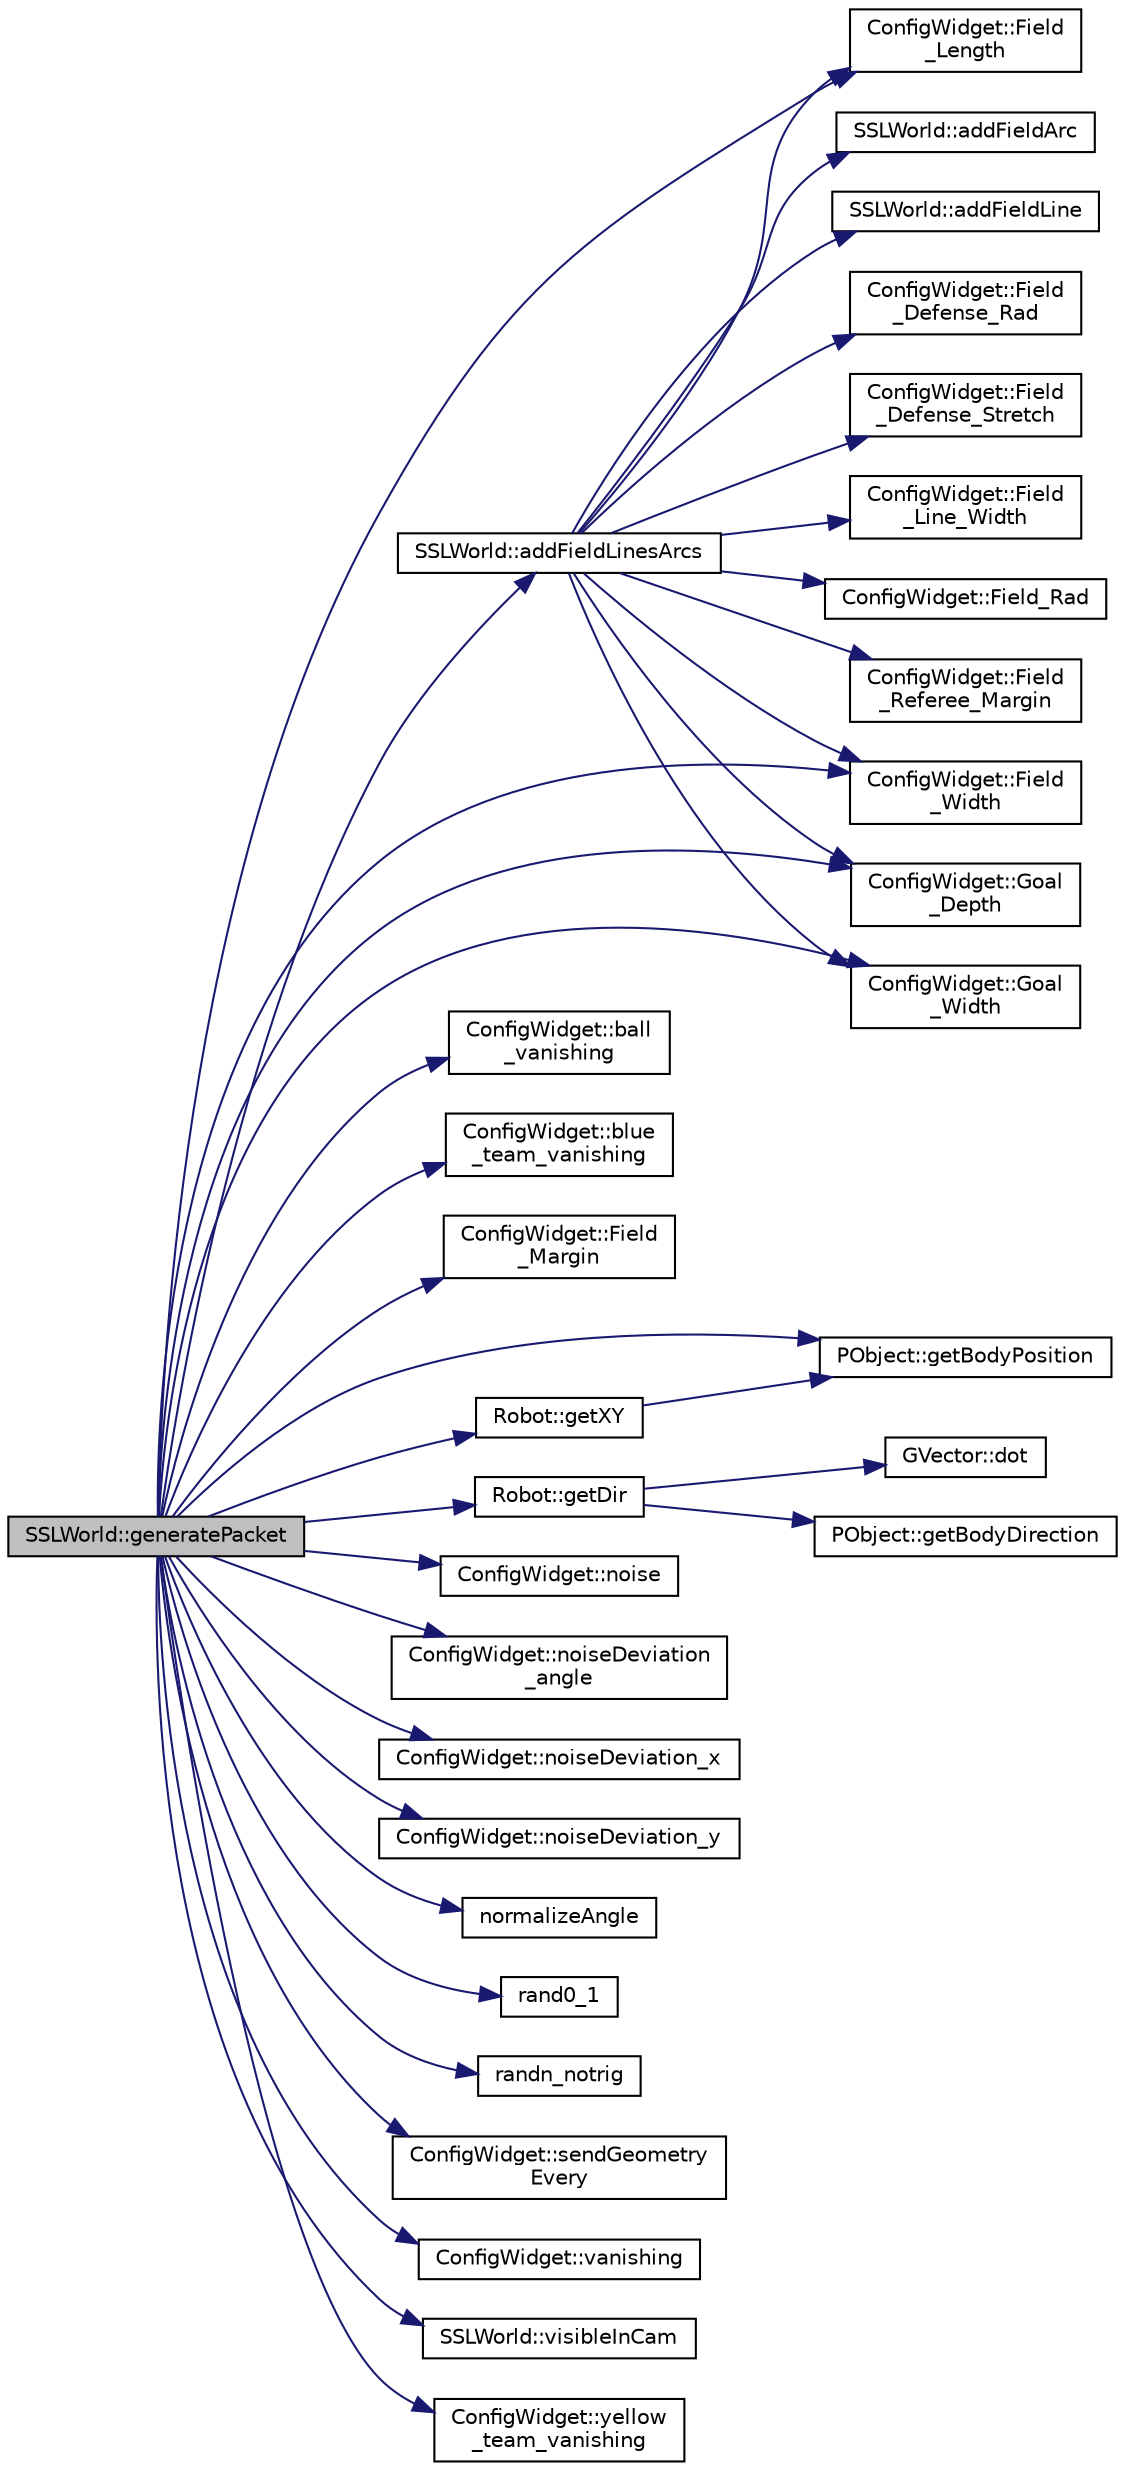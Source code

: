 digraph "SSLWorld::generatePacket"
{
 // INTERACTIVE_SVG=YES
  edge [fontname="Helvetica",fontsize="10",labelfontname="Helvetica",labelfontsize="10"];
  node [fontname="Helvetica",fontsize="10",shape=record];
  rankdir="LR";
  Node1 [label="SSLWorld::generatePacket",height=0.2,width=0.4,color="black", fillcolor="grey75", style="filled", fontcolor="black"];
  Node1 -> Node2 [color="midnightblue",fontsize="10",style="solid",fontname="Helvetica"];
  Node2 [label="SSLWorld::addFieldLinesArcs",height=0.2,width=0.4,color="black", fillcolor="white", style="filled",URL="$d9/d7f/class_s_s_l_world.html#ab63b1ae050461721a6ed16b9a61fc97d"];
  Node2 -> Node3 [color="midnightblue",fontsize="10",style="solid",fontname="Helvetica"];
  Node3 [label="SSLWorld::addFieldArc",height=0.2,width=0.4,color="black", fillcolor="white", style="filled",URL="$d9/d7f/class_s_s_l_world.html#a4aae6cd9fd9e800f2b63b879c453e329"];
  Node2 -> Node4 [color="midnightblue",fontsize="10",style="solid",fontname="Helvetica"];
  Node4 [label="SSLWorld::addFieldLine",height=0.2,width=0.4,color="black", fillcolor="white", style="filled",URL="$d9/d7f/class_s_s_l_world.html#add9b97ab6c978516beb43fa9a9beacb4"];
  Node2 -> Node5 [color="midnightblue",fontsize="10",style="solid",fontname="Helvetica"];
  Node5 [label="ConfigWidget::Field\l_Defense_Rad",height=0.2,width=0.4,color="black", fillcolor="white", style="filled",URL="$d6/d55/class_config_widget.html#a1e0fd0055a3525373d2597bbd56d14b6"];
  Node2 -> Node6 [color="midnightblue",fontsize="10",style="solid",fontname="Helvetica"];
  Node6 [label="ConfigWidget::Field\l_Defense_Stretch",height=0.2,width=0.4,color="black", fillcolor="white", style="filled",URL="$d6/d55/class_config_widget.html#a5764675ea6d7aa33d65f282bf8843583"];
  Node2 -> Node7 [color="midnightblue",fontsize="10",style="solid",fontname="Helvetica"];
  Node7 [label="ConfigWidget::Field\l_Length",height=0.2,width=0.4,color="black", fillcolor="white", style="filled",URL="$d6/d55/class_config_widget.html#ad6dcd940c26e1f4d8f10de1d7db126dd"];
  Node2 -> Node8 [color="midnightblue",fontsize="10",style="solid",fontname="Helvetica"];
  Node8 [label="ConfigWidget::Field\l_Line_Width",height=0.2,width=0.4,color="black", fillcolor="white", style="filled",URL="$d6/d55/class_config_widget.html#a753e9845b4945eb4d6e58662cdf4df01"];
  Node2 -> Node9 [color="midnightblue",fontsize="10",style="solid",fontname="Helvetica"];
  Node9 [label="ConfigWidget::Field_Rad",height=0.2,width=0.4,color="black", fillcolor="white", style="filled",URL="$d6/d55/class_config_widget.html#a8751e005adba532e16406abda3bcaaf8"];
  Node2 -> Node10 [color="midnightblue",fontsize="10",style="solid",fontname="Helvetica"];
  Node10 [label="ConfigWidget::Field\l_Referee_Margin",height=0.2,width=0.4,color="black", fillcolor="white", style="filled",URL="$d6/d55/class_config_widget.html#abaf28b5ab3ba1feefcc6629c43371d4a"];
  Node2 -> Node11 [color="midnightblue",fontsize="10",style="solid",fontname="Helvetica"];
  Node11 [label="ConfigWidget::Field\l_Width",height=0.2,width=0.4,color="black", fillcolor="white", style="filled",URL="$d6/d55/class_config_widget.html#a52dd005ffaa605f06c17dc45d87e44f8"];
  Node2 -> Node12 [color="midnightblue",fontsize="10",style="solid",fontname="Helvetica"];
  Node12 [label="ConfigWidget::Goal\l_Depth",height=0.2,width=0.4,color="black", fillcolor="white", style="filled",URL="$d6/d55/class_config_widget.html#a1a75b8b71b57fecd9293490c2639ad7c"];
  Node2 -> Node13 [color="midnightblue",fontsize="10",style="solid",fontname="Helvetica"];
  Node13 [label="ConfigWidget::Goal\l_Width",height=0.2,width=0.4,color="black", fillcolor="white", style="filled",URL="$d6/d55/class_config_widget.html#a1acbcb28a2276f1410a9c7e5ca5dae4a"];
  Node1 -> Node14 [color="midnightblue",fontsize="10",style="solid",fontname="Helvetica"];
  Node14 [label="ConfigWidget::ball\l_vanishing",height=0.2,width=0.4,color="black", fillcolor="white", style="filled",URL="$d6/d55/class_config_widget.html#a1d86c163c6e0eceab57be04a64badb82"];
  Node1 -> Node15 [color="midnightblue",fontsize="10",style="solid",fontname="Helvetica"];
  Node15 [label="ConfigWidget::blue\l_team_vanishing",height=0.2,width=0.4,color="black", fillcolor="white", style="filled",URL="$d6/d55/class_config_widget.html#a4e8b3abfcde0338b55123369dc38cf0f"];
  Node1 -> Node7 [color="midnightblue",fontsize="10",style="solid",fontname="Helvetica"];
  Node1 -> Node16 [color="midnightblue",fontsize="10",style="solid",fontname="Helvetica"];
  Node16 [label="ConfigWidget::Field\l_Margin",height=0.2,width=0.4,color="black", fillcolor="white", style="filled",URL="$d6/d55/class_config_widget.html#a43d3d15e6eea246fa0d910f46e18aa37"];
  Node1 -> Node11 [color="midnightblue",fontsize="10",style="solid",fontname="Helvetica"];
  Node1 -> Node17 [color="midnightblue",fontsize="10",style="solid",fontname="Helvetica"];
  Node17 [label="PObject::getBodyPosition",height=0.2,width=0.4,color="black", fillcolor="white", style="filled",URL="$d1/d18/class_p_object.html#aa490b8b18ef6a51e9816d0da40da237d"];
  Node1 -> Node18 [color="midnightblue",fontsize="10",style="solid",fontname="Helvetica"];
  Node18 [label="Robot::getDir",height=0.2,width=0.4,color="black", fillcolor="white", style="filled",URL="$d4/d84/class_robot.html#a1a8ecf92078b20c3ec8493f25a08e54e"];
  Node18 -> Node19 [color="midnightblue",fontsize="10",style="solid",fontname="Helvetica"];
  Node19 [label="GVector::dot",height=0.2,width=0.4,color="black", fillcolor="white", style="filled",URL="$d5/da9/namespace_g_vector.html#ada9b819d8266fe34bfb13b480a9a3107"];
  Node18 -> Node20 [color="midnightblue",fontsize="10",style="solid",fontname="Helvetica"];
  Node20 [label="PObject::getBodyDirection",height=0.2,width=0.4,color="black", fillcolor="white", style="filled",URL="$d1/d18/class_p_object.html#af2a0c45a02b9bfcfca0d9bb982d90a2d"];
  Node1 -> Node21 [color="midnightblue",fontsize="10",style="solid",fontname="Helvetica"];
  Node21 [label="Robot::getXY",height=0.2,width=0.4,color="black", fillcolor="white", style="filled",URL="$d4/d84/class_robot.html#ac55bcaf576c29263c83a15a3035b8391"];
  Node21 -> Node17 [color="midnightblue",fontsize="10",style="solid",fontname="Helvetica"];
  Node1 -> Node12 [color="midnightblue",fontsize="10",style="solid",fontname="Helvetica"];
  Node1 -> Node13 [color="midnightblue",fontsize="10",style="solid",fontname="Helvetica"];
  Node1 -> Node22 [color="midnightblue",fontsize="10",style="solid",fontname="Helvetica"];
  Node22 [label="ConfigWidget::noise",height=0.2,width=0.4,color="black", fillcolor="white", style="filled",URL="$d6/d55/class_config_widget.html#a3e30e5f77688d6afd8c9446cde6141c4"];
  Node1 -> Node23 [color="midnightblue",fontsize="10",style="solid",fontname="Helvetica"];
  Node23 [label="ConfigWidget::noiseDeviation\l_angle",height=0.2,width=0.4,color="black", fillcolor="white", style="filled",URL="$d6/d55/class_config_widget.html#a9f111d756ccc69e16e32fa7a2a42217e"];
  Node1 -> Node24 [color="midnightblue",fontsize="10",style="solid",fontname="Helvetica"];
  Node24 [label="ConfigWidget::noiseDeviation_x",height=0.2,width=0.4,color="black", fillcolor="white", style="filled",URL="$d6/d55/class_config_widget.html#a3382d8252526b3ab7d90e0992bf99de6"];
  Node1 -> Node25 [color="midnightblue",fontsize="10",style="solid",fontname="Helvetica"];
  Node25 [label="ConfigWidget::noiseDeviation_y",height=0.2,width=0.4,color="black", fillcolor="white", style="filled",URL="$d6/d55/class_config_widget.html#a4414a4e77b242dc3e4480ee251c0027b"];
  Node1 -> Node26 [color="midnightblue",fontsize="10",style="solid",fontname="Helvetica"];
  Node26 [label="normalizeAngle",height=0.2,width=0.4,color="black", fillcolor="white", style="filled",URL="$df/d80/sslworld_8cpp.html#abdf51be8bda166cb93f7f9a01aee955c"];
  Node1 -> Node27 [color="midnightblue",fontsize="10",style="solid",fontname="Helvetica"];
  Node27 [label="rand0_1",height=0.2,width=0.4,color="black", fillcolor="white", style="filled",URL="$df/d80/sslworld_8cpp.html#a864b1f1f169e0755d3a17b86750aae92"];
  Node1 -> Node28 [color="midnightblue",fontsize="10",style="solid",fontname="Helvetica"];
  Node28 [label="randn_notrig",height=0.2,width=0.4,color="black", fillcolor="white", style="filled",URL="$df/d80/sslworld_8cpp.html#a5c047aa3798b41d6746aaea3c481fb49"];
  Node1 -> Node29 [color="midnightblue",fontsize="10",style="solid",fontname="Helvetica"];
  Node29 [label="ConfigWidget::sendGeometry\lEvery",height=0.2,width=0.4,color="black", fillcolor="white", style="filled",URL="$d6/d55/class_config_widget.html#af9b1d652e859ae15d2cef828a7060bc2"];
  Node1 -> Node30 [color="midnightblue",fontsize="10",style="solid",fontname="Helvetica"];
  Node30 [label="ConfigWidget::vanishing",height=0.2,width=0.4,color="black", fillcolor="white", style="filled",URL="$d6/d55/class_config_widget.html#aba71d790e25430ea6c88fd6bc05fd39b"];
  Node1 -> Node31 [color="midnightblue",fontsize="10",style="solid",fontname="Helvetica"];
  Node31 [label="SSLWorld::visibleInCam",height=0.2,width=0.4,color="black", fillcolor="white", style="filled",URL="$d9/d7f/class_s_s_l_world.html#a2fc4f403e426bfa0e4d79e713b4eacd2"];
  Node1 -> Node32 [color="midnightblue",fontsize="10",style="solid",fontname="Helvetica"];
  Node32 [label="ConfigWidget::yellow\l_team_vanishing",height=0.2,width=0.4,color="black", fillcolor="white", style="filled",URL="$d6/d55/class_config_widget.html#a3522ab47a0b4b35dc14519f005574f43"];
}
